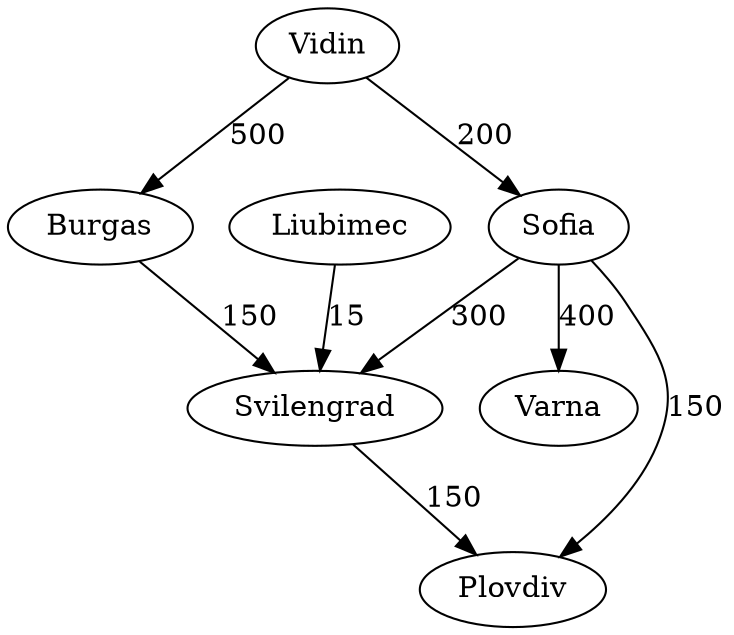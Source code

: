digraph G{
Burgas->Svilengrad[label="150"]
Liubimec->Svilengrad[label="15"]
Sofia->Plovdiv[label="150"]
Sofia->Svilengrad[label="300"]
Sofia->Varna[label="400"]
Svilengrad->Plovdiv[label="150"]
Vidin->Burgas[label="500"]
Vidin->Sofia[label="200"]
}